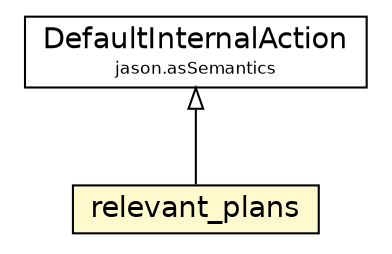 #!/usr/local/bin/dot
#
# Class diagram 
# Generated by UMLGraph version 5.1 (http://www.umlgraph.org/)
#

digraph G {
	edge [fontname="Helvetica",fontsize=10,labelfontname="Helvetica",labelfontsize=10];
	node [fontname="Helvetica",fontsize=10,shape=plaintext];
	nodesep=0.25;
	ranksep=0.5;
	// jason.asSemantics.DefaultInternalAction
	c53531 [label=<<table title="jason.asSemantics.DefaultInternalAction" border="0" cellborder="1" cellspacing="0" cellpadding="2" port="p" href="../asSemantics/DefaultInternalAction.html">
		<tr><td><table border="0" cellspacing="0" cellpadding="1">
<tr><td align="center" balign="center"> DefaultInternalAction </td></tr>
<tr><td align="center" balign="center"><font point-size="8.0"> jason.asSemantics </font></td></tr>
		</table></td></tr>
		</table>>, fontname="Helvetica", fontcolor="black", fontsize=14.0];
	// jason.stdlib.relevant_plans
	c53701 [label=<<table title="jason.stdlib.relevant_plans" border="0" cellborder="1" cellspacing="0" cellpadding="2" port="p" bgcolor="lemonChiffon" href="./relevant_plans.html">
		<tr><td><table border="0" cellspacing="0" cellpadding="1">
<tr><td align="center" balign="center"> relevant_plans </td></tr>
		</table></td></tr>
		</table>>, fontname="Helvetica", fontcolor="black", fontsize=14.0];
	//jason.stdlib.relevant_plans extends jason.asSemantics.DefaultInternalAction
	c53531:p -> c53701:p [dir=back,arrowtail=empty];
}

